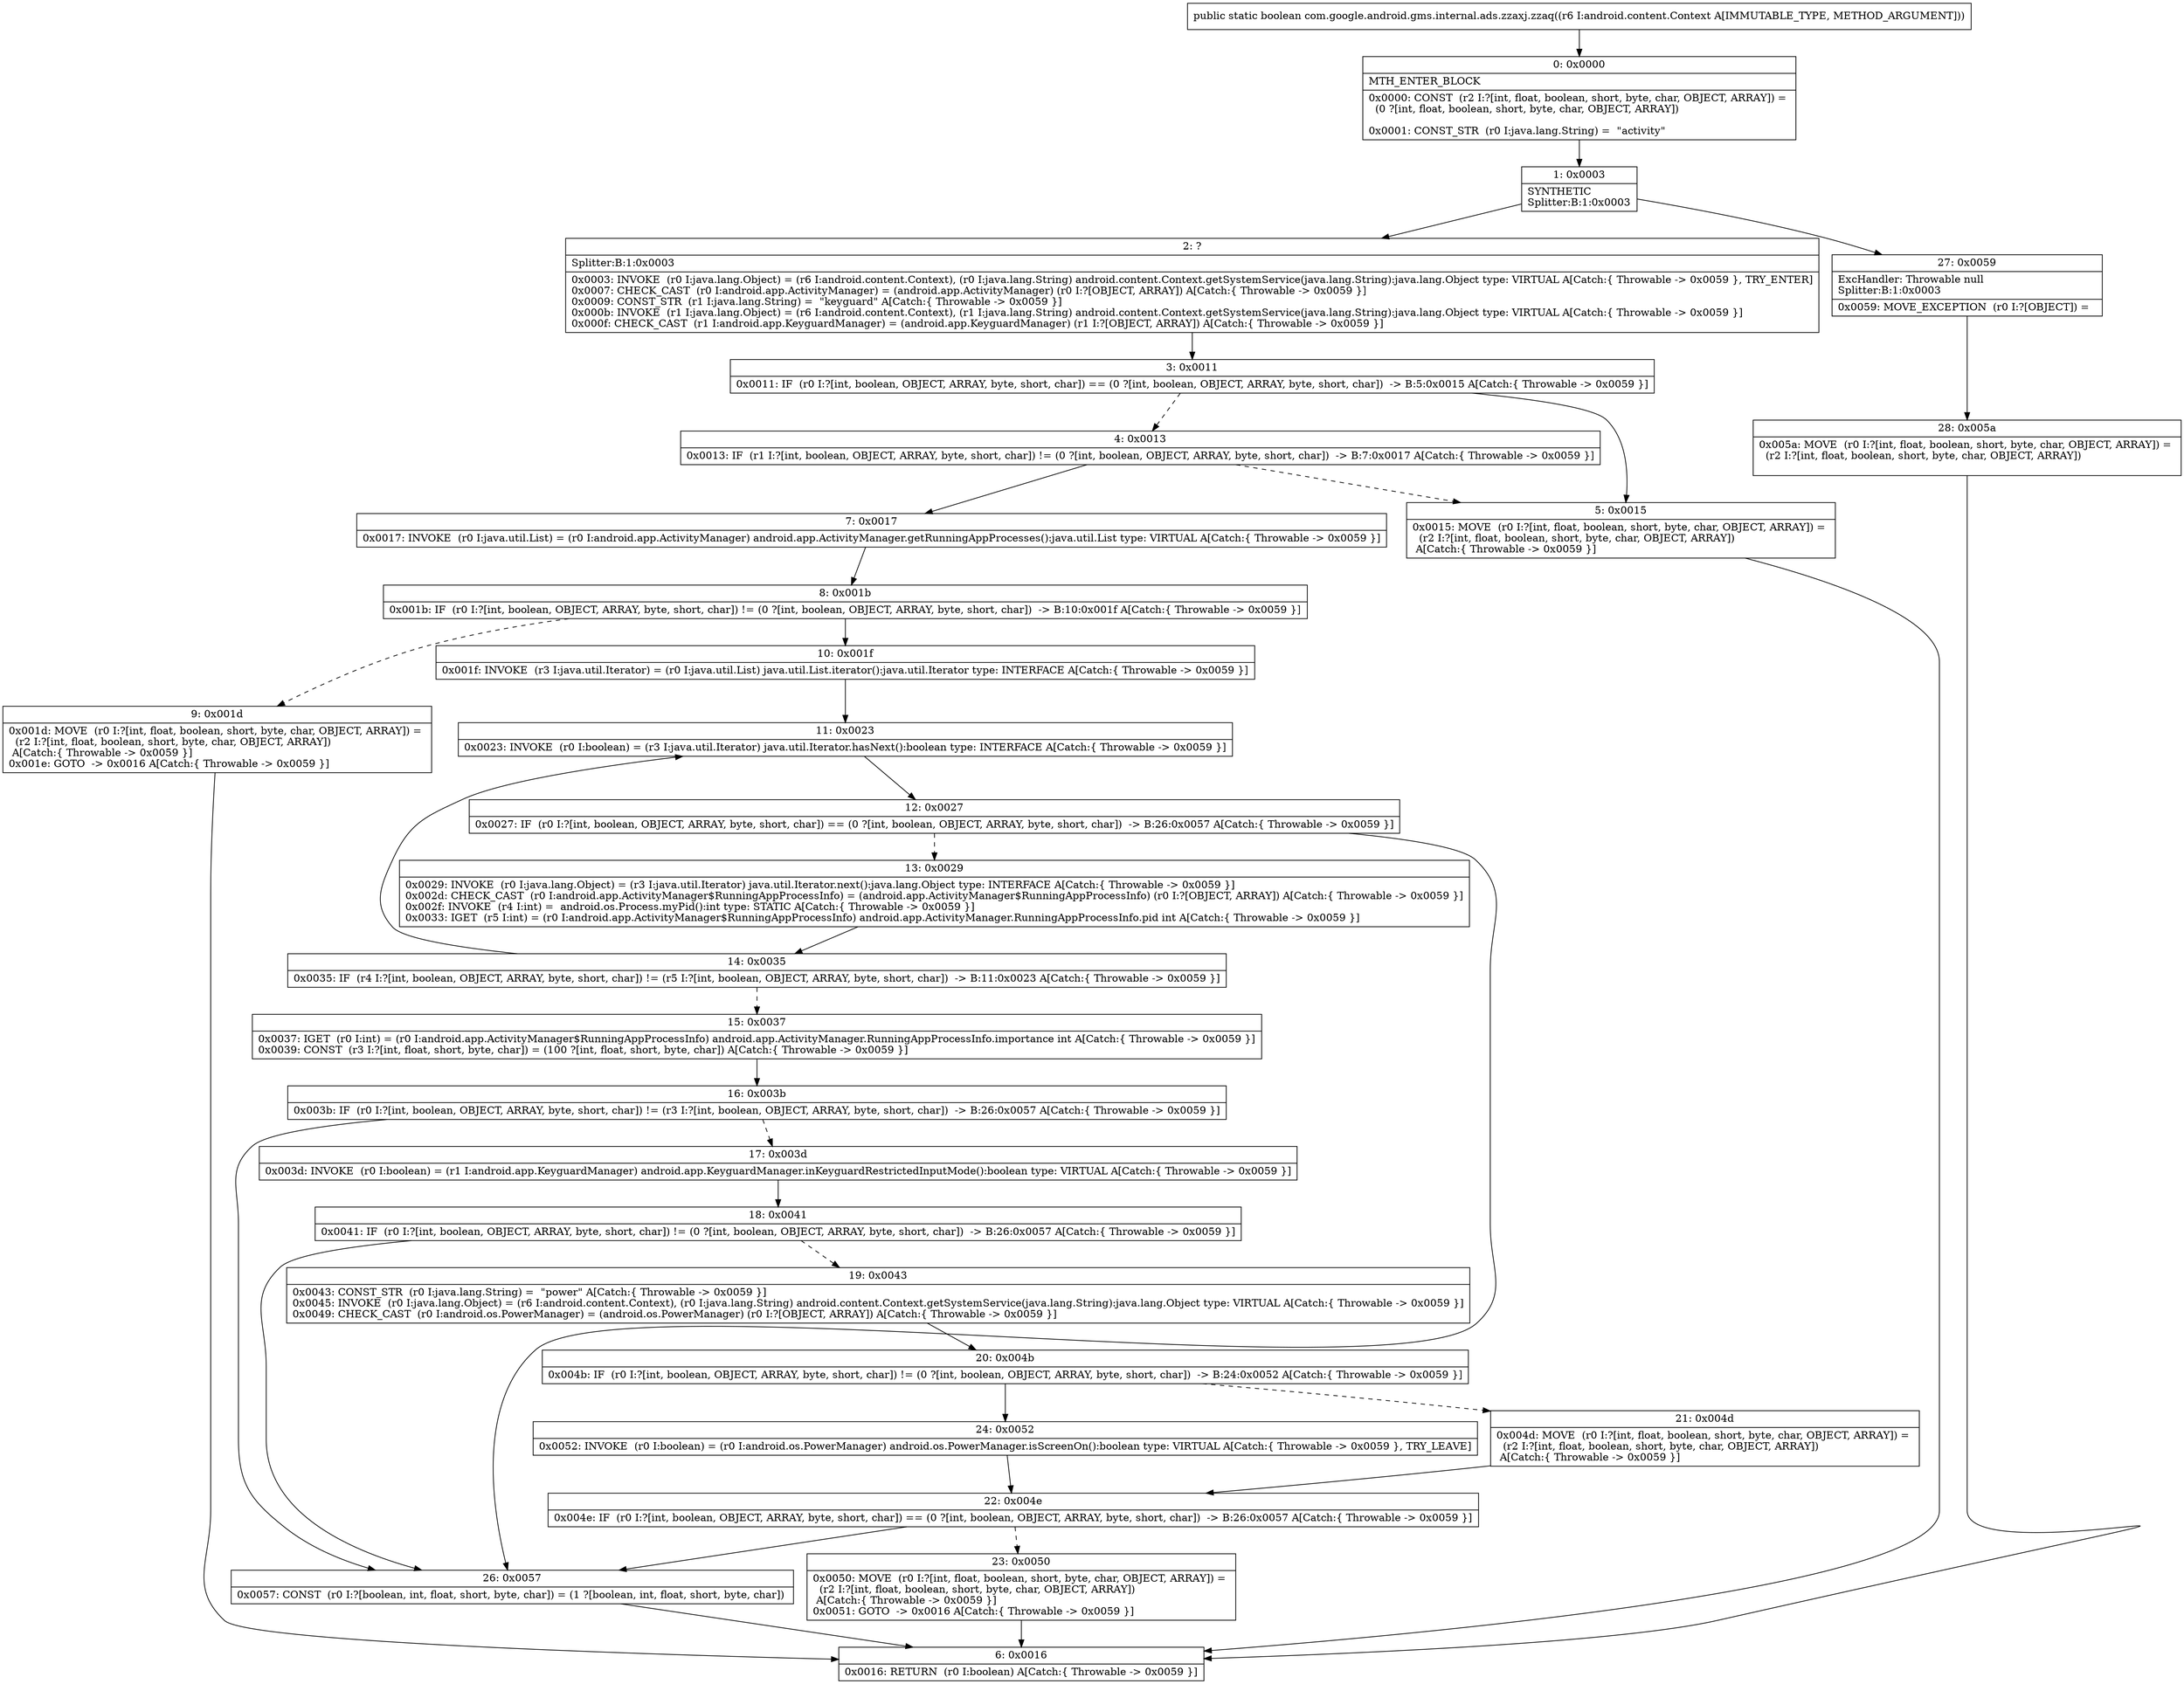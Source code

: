 digraph "CFG forcom.google.android.gms.internal.ads.zzaxj.zzaq(Landroid\/content\/Context;)Z" {
Node_0 [shape=record,label="{0\:\ 0x0000|MTH_ENTER_BLOCK\l|0x0000: CONST  (r2 I:?[int, float, boolean, short, byte, char, OBJECT, ARRAY]) = \l  (0 ?[int, float, boolean, short, byte, char, OBJECT, ARRAY])\l \l0x0001: CONST_STR  (r0 I:java.lang.String) =  \"activity\" \l}"];
Node_1 [shape=record,label="{1\:\ 0x0003|SYNTHETIC\lSplitter:B:1:0x0003\l}"];
Node_2 [shape=record,label="{2\:\ ?|Splitter:B:1:0x0003\l|0x0003: INVOKE  (r0 I:java.lang.Object) = (r6 I:android.content.Context), (r0 I:java.lang.String) android.content.Context.getSystemService(java.lang.String):java.lang.Object type: VIRTUAL A[Catch:\{ Throwable \-\> 0x0059 \}, TRY_ENTER]\l0x0007: CHECK_CAST  (r0 I:android.app.ActivityManager) = (android.app.ActivityManager) (r0 I:?[OBJECT, ARRAY]) A[Catch:\{ Throwable \-\> 0x0059 \}]\l0x0009: CONST_STR  (r1 I:java.lang.String) =  \"keyguard\" A[Catch:\{ Throwable \-\> 0x0059 \}]\l0x000b: INVOKE  (r1 I:java.lang.Object) = (r6 I:android.content.Context), (r1 I:java.lang.String) android.content.Context.getSystemService(java.lang.String):java.lang.Object type: VIRTUAL A[Catch:\{ Throwable \-\> 0x0059 \}]\l0x000f: CHECK_CAST  (r1 I:android.app.KeyguardManager) = (android.app.KeyguardManager) (r1 I:?[OBJECT, ARRAY]) A[Catch:\{ Throwable \-\> 0x0059 \}]\l}"];
Node_3 [shape=record,label="{3\:\ 0x0011|0x0011: IF  (r0 I:?[int, boolean, OBJECT, ARRAY, byte, short, char]) == (0 ?[int, boolean, OBJECT, ARRAY, byte, short, char])  \-\> B:5:0x0015 A[Catch:\{ Throwable \-\> 0x0059 \}]\l}"];
Node_4 [shape=record,label="{4\:\ 0x0013|0x0013: IF  (r1 I:?[int, boolean, OBJECT, ARRAY, byte, short, char]) != (0 ?[int, boolean, OBJECT, ARRAY, byte, short, char])  \-\> B:7:0x0017 A[Catch:\{ Throwable \-\> 0x0059 \}]\l}"];
Node_5 [shape=record,label="{5\:\ 0x0015|0x0015: MOVE  (r0 I:?[int, float, boolean, short, byte, char, OBJECT, ARRAY]) = \l  (r2 I:?[int, float, boolean, short, byte, char, OBJECT, ARRAY])\l A[Catch:\{ Throwable \-\> 0x0059 \}]\l}"];
Node_6 [shape=record,label="{6\:\ 0x0016|0x0016: RETURN  (r0 I:boolean) A[Catch:\{ Throwable \-\> 0x0059 \}]\l}"];
Node_7 [shape=record,label="{7\:\ 0x0017|0x0017: INVOKE  (r0 I:java.util.List) = (r0 I:android.app.ActivityManager) android.app.ActivityManager.getRunningAppProcesses():java.util.List type: VIRTUAL A[Catch:\{ Throwable \-\> 0x0059 \}]\l}"];
Node_8 [shape=record,label="{8\:\ 0x001b|0x001b: IF  (r0 I:?[int, boolean, OBJECT, ARRAY, byte, short, char]) != (0 ?[int, boolean, OBJECT, ARRAY, byte, short, char])  \-\> B:10:0x001f A[Catch:\{ Throwable \-\> 0x0059 \}]\l}"];
Node_9 [shape=record,label="{9\:\ 0x001d|0x001d: MOVE  (r0 I:?[int, float, boolean, short, byte, char, OBJECT, ARRAY]) = \l  (r2 I:?[int, float, boolean, short, byte, char, OBJECT, ARRAY])\l A[Catch:\{ Throwable \-\> 0x0059 \}]\l0x001e: GOTO  \-\> 0x0016 A[Catch:\{ Throwable \-\> 0x0059 \}]\l}"];
Node_10 [shape=record,label="{10\:\ 0x001f|0x001f: INVOKE  (r3 I:java.util.Iterator) = (r0 I:java.util.List) java.util.List.iterator():java.util.Iterator type: INTERFACE A[Catch:\{ Throwable \-\> 0x0059 \}]\l}"];
Node_11 [shape=record,label="{11\:\ 0x0023|0x0023: INVOKE  (r0 I:boolean) = (r3 I:java.util.Iterator) java.util.Iterator.hasNext():boolean type: INTERFACE A[Catch:\{ Throwable \-\> 0x0059 \}]\l}"];
Node_12 [shape=record,label="{12\:\ 0x0027|0x0027: IF  (r0 I:?[int, boolean, OBJECT, ARRAY, byte, short, char]) == (0 ?[int, boolean, OBJECT, ARRAY, byte, short, char])  \-\> B:26:0x0057 A[Catch:\{ Throwable \-\> 0x0059 \}]\l}"];
Node_13 [shape=record,label="{13\:\ 0x0029|0x0029: INVOKE  (r0 I:java.lang.Object) = (r3 I:java.util.Iterator) java.util.Iterator.next():java.lang.Object type: INTERFACE A[Catch:\{ Throwable \-\> 0x0059 \}]\l0x002d: CHECK_CAST  (r0 I:android.app.ActivityManager$RunningAppProcessInfo) = (android.app.ActivityManager$RunningAppProcessInfo) (r0 I:?[OBJECT, ARRAY]) A[Catch:\{ Throwable \-\> 0x0059 \}]\l0x002f: INVOKE  (r4 I:int) =  android.os.Process.myPid():int type: STATIC A[Catch:\{ Throwable \-\> 0x0059 \}]\l0x0033: IGET  (r5 I:int) = (r0 I:android.app.ActivityManager$RunningAppProcessInfo) android.app.ActivityManager.RunningAppProcessInfo.pid int A[Catch:\{ Throwable \-\> 0x0059 \}]\l}"];
Node_14 [shape=record,label="{14\:\ 0x0035|0x0035: IF  (r4 I:?[int, boolean, OBJECT, ARRAY, byte, short, char]) != (r5 I:?[int, boolean, OBJECT, ARRAY, byte, short, char])  \-\> B:11:0x0023 A[Catch:\{ Throwable \-\> 0x0059 \}]\l}"];
Node_15 [shape=record,label="{15\:\ 0x0037|0x0037: IGET  (r0 I:int) = (r0 I:android.app.ActivityManager$RunningAppProcessInfo) android.app.ActivityManager.RunningAppProcessInfo.importance int A[Catch:\{ Throwable \-\> 0x0059 \}]\l0x0039: CONST  (r3 I:?[int, float, short, byte, char]) = (100 ?[int, float, short, byte, char]) A[Catch:\{ Throwable \-\> 0x0059 \}]\l}"];
Node_16 [shape=record,label="{16\:\ 0x003b|0x003b: IF  (r0 I:?[int, boolean, OBJECT, ARRAY, byte, short, char]) != (r3 I:?[int, boolean, OBJECT, ARRAY, byte, short, char])  \-\> B:26:0x0057 A[Catch:\{ Throwable \-\> 0x0059 \}]\l}"];
Node_17 [shape=record,label="{17\:\ 0x003d|0x003d: INVOKE  (r0 I:boolean) = (r1 I:android.app.KeyguardManager) android.app.KeyguardManager.inKeyguardRestrictedInputMode():boolean type: VIRTUAL A[Catch:\{ Throwable \-\> 0x0059 \}]\l}"];
Node_18 [shape=record,label="{18\:\ 0x0041|0x0041: IF  (r0 I:?[int, boolean, OBJECT, ARRAY, byte, short, char]) != (0 ?[int, boolean, OBJECT, ARRAY, byte, short, char])  \-\> B:26:0x0057 A[Catch:\{ Throwable \-\> 0x0059 \}]\l}"];
Node_19 [shape=record,label="{19\:\ 0x0043|0x0043: CONST_STR  (r0 I:java.lang.String) =  \"power\" A[Catch:\{ Throwable \-\> 0x0059 \}]\l0x0045: INVOKE  (r0 I:java.lang.Object) = (r6 I:android.content.Context), (r0 I:java.lang.String) android.content.Context.getSystemService(java.lang.String):java.lang.Object type: VIRTUAL A[Catch:\{ Throwable \-\> 0x0059 \}]\l0x0049: CHECK_CAST  (r0 I:android.os.PowerManager) = (android.os.PowerManager) (r0 I:?[OBJECT, ARRAY]) A[Catch:\{ Throwable \-\> 0x0059 \}]\l}"];
Node_20 [shape=record,label="{20\:\ 0x004b|0x004b: IF  (r0 I:?[int, boolean, OBJECT, ARRAY, byte, short, char]) != (0 ?[int, boolean, OBJECT, ARRAY, byte, short, char])  \-\> B:24:0x0052 A[Catch:\{ Throwable \-\> 0x0059 \}]\l}"];
Node_21 [shape=record,label="{21\:\ 0x004d|0x004d: MOVE  (r0 I:?[int, float, boolean, short, byte, char, OBJECT, ARRAY]) = \l  (r2 I:?[int, float, boolean, short, byte, char, OBJECT, ARRAY])\l A[Catch:\{ Throwable \-\> 0x0059 \}]\l}"];
Node_22 [shape=record,label="{22\:\ 0x004e|0x004e: IF  (r0 I:?[int, boolean, OBJECT, ARRAY, byte, short, char]) == (0 ?[int, boolean, OBJECT, ARRAY, byte, short, char])  \-\> B:26:0x0057 A[Catch:\{ Throwable \-\> 0x0059 \}]\l}"];
Node_23 [shape=record,label="{23\:\ 0x0050|0x0050: MOVE  (r0 I:?[int, float, boolean, short, byte, char, OBJECT, ARRAY]) = \l  (r2 I:?[int, float, boolean, short, byte, char, OBJECT, ARRAY])\l A[Catch:\{ Throwable \-\> 0x0059 \}]\l0x0051: GOTO  \-\> 0x0016 A[Catch:\{ Throwable \-\> 0x0059 \}]\l}"];
Node_24 [shape=record,label="{24\:\ 0x0052|0x0052: INVOKE  (r0 I:boolean) = (r0 I:android.os.PowerManager) android.os.PowerManager.isScreenOn():boolean type: VIRTUAL A[Catch:\{ Throwable \-\> 0x0059 \}, TRY_LEAVE]\l}"];
Node_26 [shape=record,label="{26\:\ 0x0057|0x0057: CONST  (r0 I:?[boolean, int, float, short, byte, char]) = (1 ?[boolean, int, float, short, byte, char]) \l}"];
Node_27 [shape=record,label="{27\:\ 0x0059|ExcHandler: Throwable null\lSplitter:B:1:0x0003\l|0x0059: MOVE_EXCEPTION  (r0 I:?[OBJECT]) =  \l}"];
Node_28 [shape=record,label="{28\:\ 0x005a|0x005a: MOVE  (r0 I:?[int, float, boolean, short, byte, char, OBJECT, ARRAY]) = \l  (r2 I:?[int, float, boolean, short, byte, char, OBJECT, ARRAY])\l \l}"];
MethodNode[shape=record,label="{public static boolean com.google.android.gms.internal.ads.zzaxj.zzaq((r6 I:android.content.Context A[IMMUTABLE_TYPE, METHOD_ARGUMENT])) }"];
MethodNode -> Node_0;
Node_0 -> Node_1;
Node_1 -> Node_2;
Node_1 -> Node_27;
Node_2 -> Node_3;
Node_3 -> Node_4[style=dashed];
Node_3 -> Node_5;
Node_4 -> Node_5[style=dashed];
Node_4 -> Node_7;
Node_5 -> Node_6;
Node_7 -> Node_8;
Node_8 -> Node_9[style=dashed];
Node_8 -> Node_10;
Node_9 -> Node_6;
Node_10 -> Node_11;
Node_11 -> Node_12;
Node_12 -> Node_13[style=dashed];
Node_12 -> Node_26;
Node_13 -> Node_14;
Node_14 -> Node_11;
Node_14 -> Node_15[style=dashed];
Node_15 -> Node_16;
Node_16 -> Node_17[style=dashed];
Node_16 -> Node_26;
Node_17 -> Node_18;
Node_18 -> Node_19[style=dashed];
Node_18 -> Node_26;
Node_19 -> Node_20;
Node_20 -> Node_21[style=dashed];
Node_20 -> Node_24;
Node_21 -> Node_22;
Node_22 -> Node_23[style=dashed];
Node_22 -> Node_26;
Node_23 -> Node_6;
Node_24 -> Node_22;
Node_26 -> Node_6;
Node_27 -> Node_28;
Node_28 -> Node_6;
}

